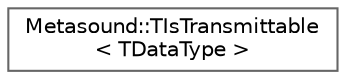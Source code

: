 digraph "Graphical Class Hierarchy"
{
 // INTERACTIVE_SVG=YES
 // LATEX_PDF_SIZE
  bgcolor="transparent";
  edge [fontname=Helvetica,fontsize=10,labelfontname=Helvetica,labelfontsize=10];
  node [fontname=Helvetica,fontsize=10,shape=box,height=0.2,width=0.4];
  rankdir="LR";
  Node0 [id="Node000000",label="Metasound::TIsTransmittable\l\< TDataType \>",height=0.2,width=0.4,color="grey40", fillcolor="white", style="filled",URL="$d9/d62/structMetasound_1_1TIsTransmittable.html",tooltip=" "];
}
